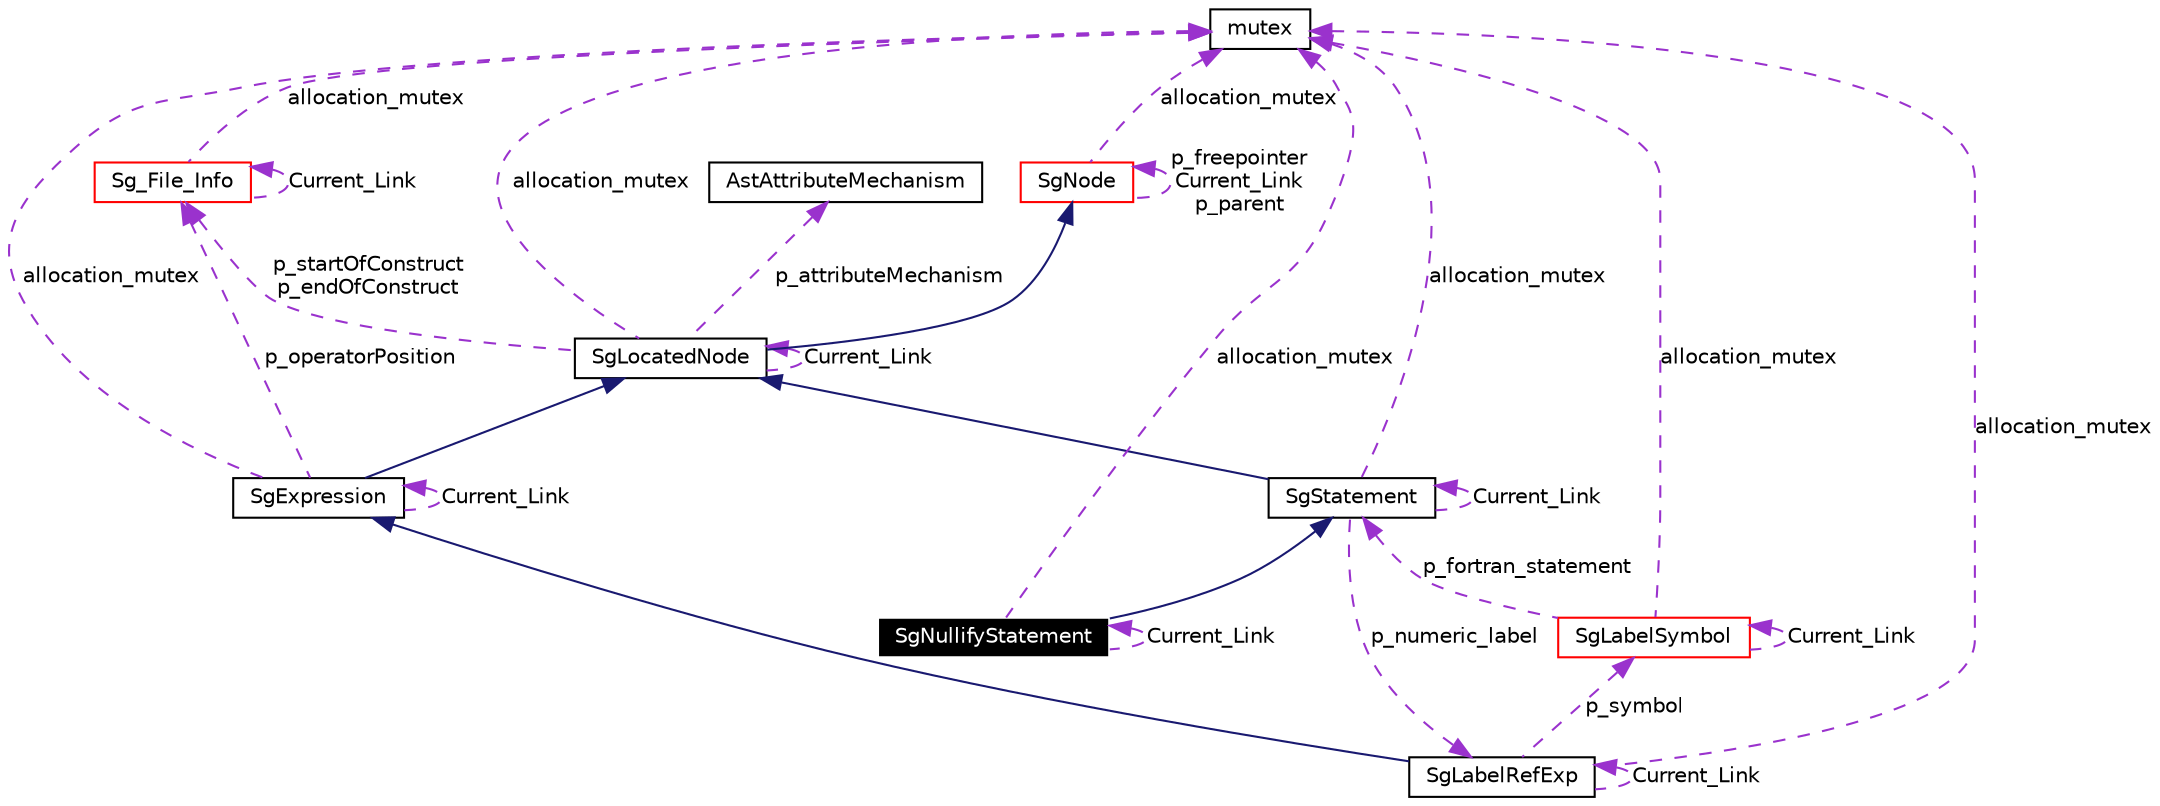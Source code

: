 digraph G
{
  edge [fontname="Helvetica",fontsize=10,labelfontname="Helvetica",labelfontsize=10];
  node [fontname="Helvetica",fontsize=10,shape=record];
  Node1 [label="SgNullifyStatement",height=0.2,width=0.4,color="white", fillcolor="black", style="filled" fontcolor="white"];
  Node2 -> Node1 [dir=back,color="midnightblue",fontsize=10,style="solid",fontname="Helvetica"];
  Node2 [label="SgStatement",height=0.2,width=0.4,color="black",URL="$classSgStatement.html"];
  Node3 -> Node2 [dir=back,color="midnightblue",fontsize=10,style="solid",fontname="Helvetica"];
  Node3 [label="SgLocatedNode",height=0.2,width=0.4,color="black",URL="$classSgLocatedNode.html"];
  Node4 -> Node3 [dir=back,color="midnightblue",fontsize=10,style="solid",fontname="Helvetica"];
  Node4 [label="SgNode",height=0.2,width=0.4,color="red",URL="$classSgNode.html"];
  Node4 -> Node4 [dir=back,color="darkorchid3",fontsize=10,style="dashed",label="p_freepointer\nCurrent_Link\np_parent",fontname="Helvetica"];
  Node5 -> Node4 [dir=back,color="darkorchid3",fontsize=10,style="dashed",label="allocation_mutex",fontname="Helvetica"];
  Node5 [label="mutex",height=0.2,width=0.4,color="black",URL="$classmutex.html"];
  Node5 -> Node3 [dir=back,color="darkorchid3",fontsize=10,style="dashed",label="allocation_mutex",fontname="Helvetica"];
  Node6 -> Node3 [dir=back,color="darkorchid3",fontsize=10,style="dashed",label="p_attributeMechanism",fontname="Helvetica"];
  Node6 [label="AstAttributeMechanism",height=0.2,width=0.4,color="black",URL="$classAstAttributeMechanism.html"];
  Node7 -> Node3 [dir=back,color="darkorchid3",fontsize=10,style="dashed",label="p_startOfConstruct\np_endOfConstruct",fontname="Helvetica"];
  Node7 [label="Sg_File_Info",height=0.2,width=0.4,color="red",URL="$classSg__File__Info.html"];
  Node5 -> Node7 [dir=back,color="darkorchid3",fontsize=10,style="dashed",label="allocation_mutex",fontname="Helvetica"];
  Node7 -> Node7 [dir=back,color="darkorchid3",fontsize=10,style="dashed",label="Current_Link",fontname="Helvetica"];
  Node3 -> Node3 [dir=back,color="darkorchid3",fontsize=10,style="dashed",label="Current_Link",fontname="Helvetica"];
  Node8 -> Node2 [dir=back,color="darkorchid3",fontsize=10,style="dashed",label="p_numeric_label",fontname="Helvetica"];
  Node8 [label="SgLabelRefExp",height=0.2,width=0.4,color="black",URL="$classSgLabelRefExp.html"];
  Node9 -> Node8 [dir=back,color="midnightblue",fontsize=10,style="solid",fontname="Helvetica"];
  Node9 [label="SgExpression",height=0.2,width=0.4,color="black",URL="$classSgExpression.html"];
  Node3 -> Node9 [dir=back,color="midnightblue",fontsize=10,style="solid",fontname="Helvetica"];
  Node9 -> Node9 [dir=back,color="darkorchid3",fontsize=10,style="dashed",label="Current_Link",fontname="Helvetica"];
  Node5 -> Node9 [dir=back,color="darkorchid3",fontsize=10,style="dashed",label="allocation_mutex",fontname="Helvetica"];
  Node7 -> Node9 [dir=back,color="darkorchid3",fontsize=10,style="dashed",label="p_operatorPosition",fontname="Helvetica"];
  Node8 -> Node8 [dir=back,color="darkorchid3",fontsize=10,style="dashed",label="Current_Link",fontname="Helvetica"];
  Node5 -> Node8 [dir=back,color="darkorchid3",fontsize=10,style="dashed",label="allocation_mutex",fontname="Helvetica"];
  Node10 -> Node8 [dir=back,color="darkorchid3",fontsize=10,style="dashed",label="p_symbol",fontname="Helvetica"];
  Node10 [label="SgLabelSymbol",height=0.2,width=0.4,color="red",URL="$classSgLabelSymbol.html"];
  Node2 -> Node10 [dir=back,color="darkorchid3",fontsize=10,style="dashed",label="p_fortran_statement",fontname="Helvetica"];
  Node5 -> Node10 [dir=back,color="darkorchid3",fontsize=10,style="dashed",label="allocation_mutex",fontname="Helvetica"];
  Node10 -> Node10 [dir=back,color="darkorchid3",fontsize=10,style="dashed",label="Current_Link",fontname="Helvetica"];
  Node2 -> Node2 [dir=back,color="darkorchid3",fontsize=10,style="dashed",label="Current_Link",fontname="Helvetica"];
  Node5 -> Node2 [dir=back,color="darkorchid3",fontsize=10,style="dashed",label="allocation_mutex",fontname="Helvetica"];
  Node5 -> Node1 [dir=back,color="darkorchid3",fontsize=10,style="dashed",label="allocation_mutex",fontname="Helvetica"];
  Node1 -> Node1 [dir=back,color="darkorchid3",fontsize=10,style="dashed",label="Current_Link",fontname="Helvetica"];
}
